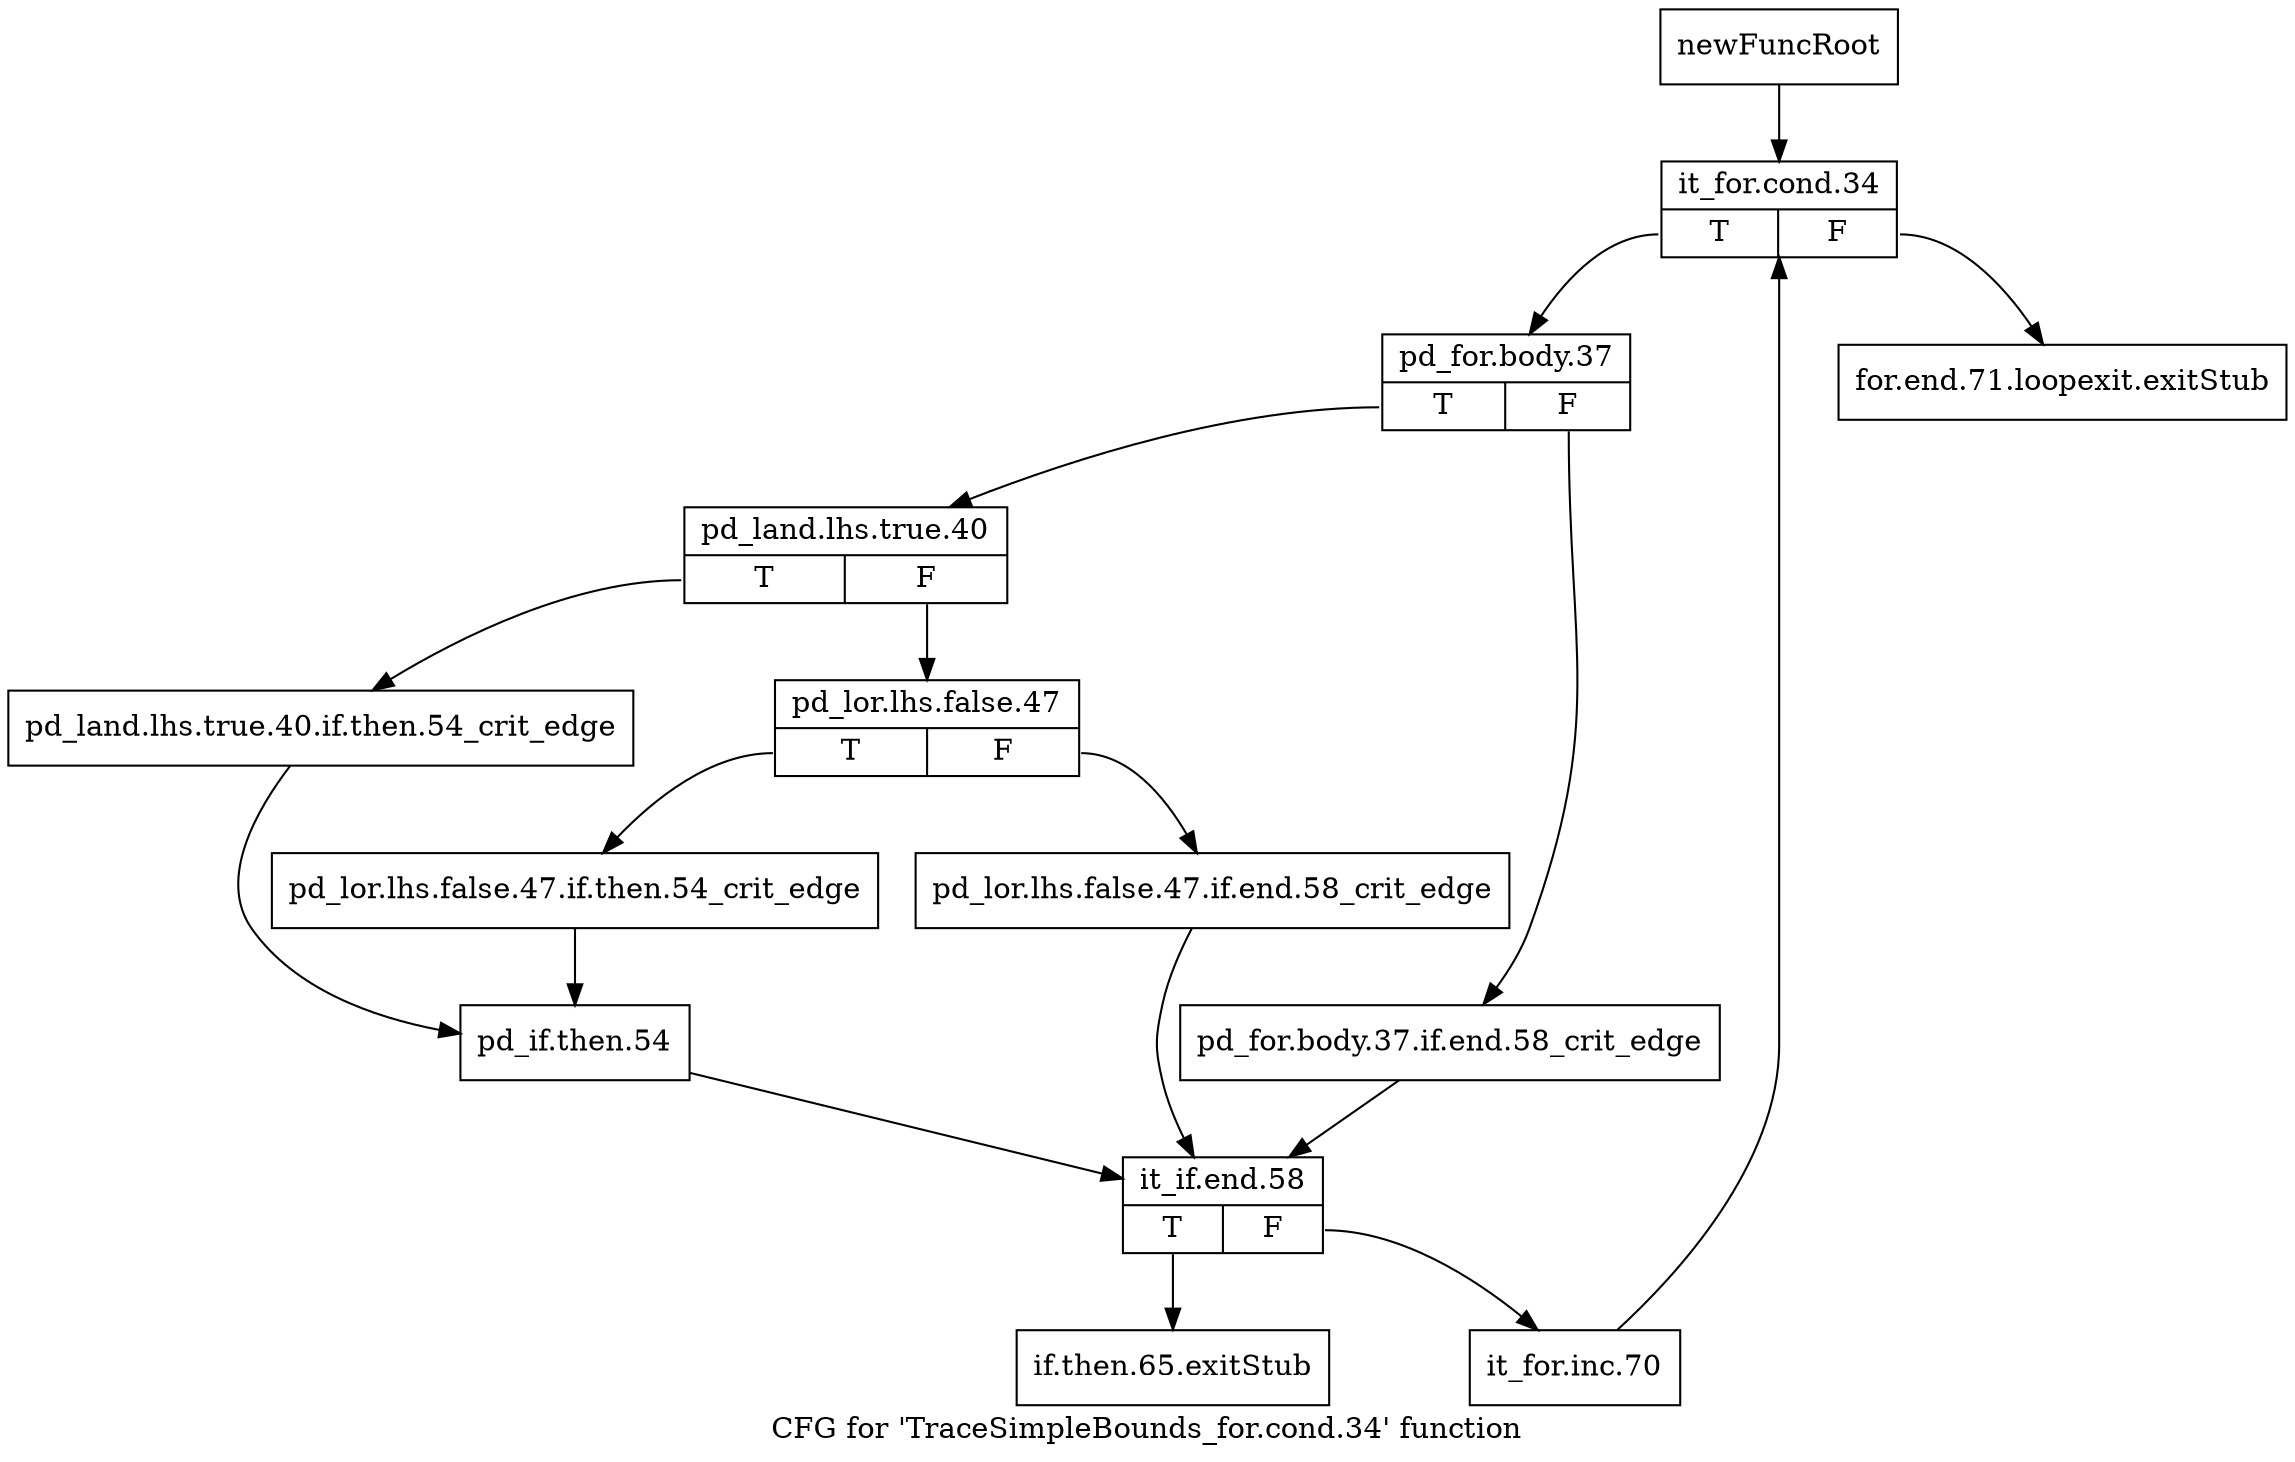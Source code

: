 digraph "CFG for 'TraceSimpleBounds_for.cond.34' function" {
	label="CFG for 'TraceSimpleBounds_for.cond.34' function";

	Node0x3284a50 [shape=record,label="{newFuncRoot}"];
	Node0x3284a50 -> Node0x3284b40;
	Node0x3284aa0 [shape=record,label="{for.end.71.loopexit.exitStub}"];
	Node0x3284af0 [shape=record,label="{if.then.65.exitStub}"];
	Node0x3284b40 [shape=record,label="{it_for.cond.34|{<s0>T|<s1>F}}"];
	Node0x3284b40:s0 -> Node0x3284b90;
	Node0x3284b40:s1 -> Node0x3284aa0;
	Node0x3284b90 [shape=record,label="{pd_for.body.37|{<s0>T|<s1>F}}"];
	Node0x3284b90:s0 -> Node0x3284c30;
	Node0x3284b90:s1 -> Node0x3284be0;
	Node0x3284be0 [shape=record,label="{pd_for.body.37.if.end.58_crit_edge}"];
	Node0x3284be0 -> Node0x3284e10;
	Node0x3284c30 [shape=record,label="{pd_land.lhs.true.40|{<s0>T|<s1>F}}"];
	Node0x3284c30:s0 -> Node0x3284d70;
	Node0x3284c30:s1 -> Node0x3284c80;
	Node0x3284c80 [shape=record,label="{pd_lor.lhs.false.47|{<s0>T|<s1>F}}"];
	Node0x3284c80:s0 -> Node0x3284d20;
	Node0x3284c80:s1 -> Node0x3284cd0;
	Node0x3284cd0 [shape=record,label="{pd_lor.lhs.false.47.if.end.58_crit_edge}"];
	Node0x3284cd0 -> Node0x3284e10;
	Node0x3284d20 [shape=record,label="{pd_lor.lhs.false.47.if.then.54_crit_edge}"];
	Node0x3284d20 -> Node0x3284dc0;
	Node0x3284d70 [shape=record,label="{pd_land.lhs.true.40.if.then.54_crit_edge}"];
	Node0x3284d70 -> Node0x3284dc0;
	Node0x3284dc0 [shape=record,label="{pd_if.then.54}"];
	Node0x3284dc0 -> Node0x3284e10;
	Node0x3284e10 [shape=record,label="{it_if.end.58|{<s0>T|<s1>F}}"];
	Node0x3284e10:s0 -> Node0x3284af0;
	Node0x3284e10:s1 -> Node0x3284e60;
	Node0x3284e60 [shape=record,label="{it_for.inc.70}"];
	Node0x3284e60 -> Node0x3284b40;
}
